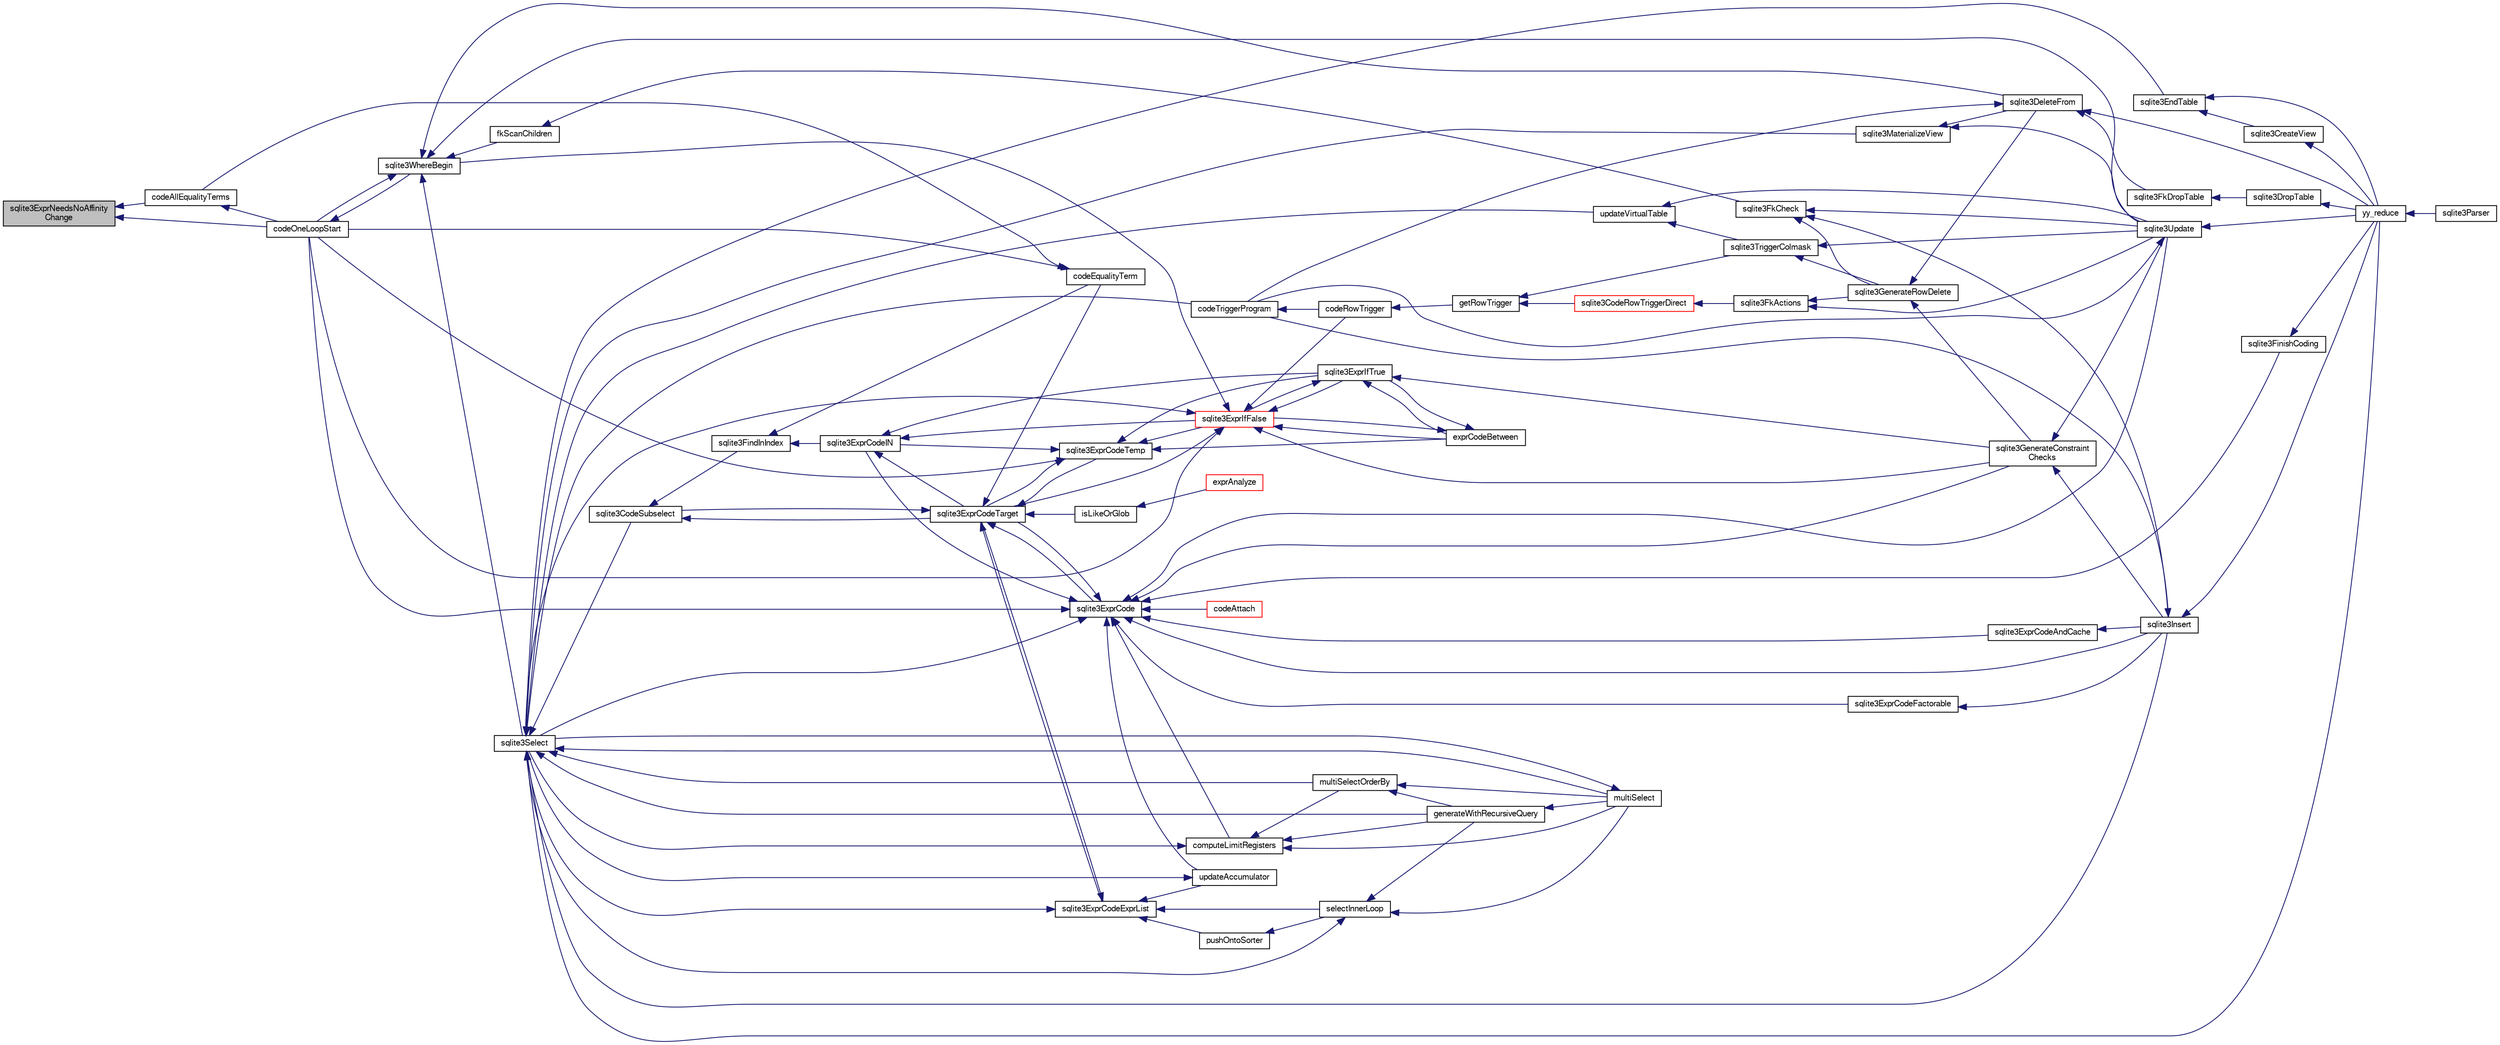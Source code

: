 digraph "sqlite3ExprNeedsNoAffinityChange"
{
  edge [fontname="FreeSans",fontsize="10",labelfontname="FreeSans",labelfontsize="10"];
  node [fontname="FreeSans",fontsize="10",shape=record];
  rankdir="LR";
  Node536755 [label="sqlite3ExprNeedsNoAffinity\lChange",height=0.2,width=0.4,color="black", fillcolor="grey75", style="filled", fontcolor="black"];
  Node536755 -> Node536756 [dir="back",color="midnightblue",fontsize="10",style="solid",fontname="FreeSans"];
  Node536756 [label="codeAllEqualityTerms",height=0.2,width=0.4,color="black", fillcolor="white", style="filled",URL="$sqlite3_8c.html#a3095598b812500a4efe41bf17cd49381"];
  Node536756 -> Node536757 [dir="back",color="midnightblue",fontsize="10",style="solid",fontname="FreeSans"];
  Node536757 [label="codeOneLoopStart",height=0.2,width=0.4,color="black", fillcolor="white", style="filled",URL="$sqlite3_8c.html#aa868875120b151c169cc79139ed6e008"];
  Node536757 -> Node536758 [dir="back",color="midnightblue",fontsize="10",style="solid",fontname="FreeSans"];
  Node536758 [label="sqlite3WhereBegin",height=0.2,width=0.4,color="black", fillcolor="white", style="filled",URL="$sqlite3_8c.html#acad049f5c9a96a8118cffd5e5ce89f7c"];
  Node536758 -> Node536759 [dir="back",color="midnightblue",fontsize="10",style="solid",fontname="FreeSans"];
  Node536759 [label="sqlite3DeleteFrom",height=0.2,width=0.4,color="black", fillcolor="white", style="filled",URL="$sqlite3_8c.html#ab9b4b45349188b49eabb23f94608a091"];
  Node536759 -> Node536760 [dir="back",color="midnightblue",fontsize="10",style="solid",fontname="FreeSans"];
  Node536760 [label="sqlite3FkDropTable",height=0.2,width=0.4,color="black", fillcolor="white", style="filled",URL="$sqlite3_8c.html#a1218c6fc74e89152ceaa4760e82f5ef9"];
  Node536760 -> Node536761 [dir="back",color="midnightblue",fontsize="10",style="solid",fontname="FreeSans"];
  Node536761 [label="sqlite3DropTable",height=0.2,width=0.4,color="black", fillcolor="white", style="filled",URL="$sqlite3_8c.html#a5534f77364b5568783c0e50db3c9defb"];
  Node536761 -> Node536762 [dir="back",color="midnightblue",fontsize="10",style="solid",fontname="FreeSans"];
  Node536762 [label="yy_reduce",height=0.2,width=0.4,color="black", fillcolor="white", style="filled",URL="$sqlite3_8c.html#a7c419a9b25711c666a9a2449ef377f14"];
  Node536762 -> Node536763 [dir="back",color="midnightblue",fontsize="10",style="solid",fontname="FreeSans"];
  Node536763 [label="sqlite3Parser",height=0.2,width=0.4,color="black", fillcolor="white", style="filled",URL="$sqlite3_8c.html#a0327d71a5fabe0b6a343d78a2602e72a"];
  Node536759 -> Node536764 [dir="back",color="midnightblue",fontsize="10",style="solid",fontname="FreeSans"];
  Node536764 [label="codeTriggerProgram",height=0.2,width=0.4,color="black", fillcolor="white", style="filled",URL="$sqlite3_8c.html#a120801f59d9281d201d2ff4b2606836e"];
  Node536764 -> Node536765 [dir="back",color="midnightblue",fontsize="10",style="solid",fontname="FreeSans"];
  Node536765 [label="codeRowTrigger",height=0.2,width=0.4,color="black", fillcolor="white", style="filled",URL="$sqlite3_8c.html#a463cea5aaaf388b560b206570a0022fc"];
  Node536765 -> Node536766 [dir="back",color="midnightblue",fontsize="10",style="solid",fontname="FreeSans"];
  Node536766 [label="getRowTrigger",height=0.2,width=0.4,color="black", fillcolor="white", style="filled",URL="$sqlite3_8c.html#a69626ef20b540d1a2b19cf56f3f45689"];
  Node536766 -> Node536767 [dir="back",color="midnightblue",fontsize="10",style="solid",fontname="FreeSans"];
  Node536767 [label="sqlite3CodeRowTriggerDirect",height=0.2,width=0.4,color="red", fillcolor="white", style="filled",URL="$sqlite3_8c.html#ad92829f9001bcf89a0299dad5a48acd4"];
  Node536767 -> Node536768 [dir="back",color="midnightblue",fontsize="10",style="solid",fontname="FreeSans"];
  Node536768 [label="sqlite3FkActions",height=0.2,width=0.4,color="black", fillcolor="white", style="filled",URL="$sqlite3_8c.html#a39159bd1623724946c22355ba7f3ef90"];
  Node536768 -> Node536769 [dir="back",color="midnightblue",fontsize="10",style="solid",fontname="FreeSans"];
  Node536769 [label="sqlite3GenerateRowDelete",height=0.2,width=0.4,color="black", fillcolor="white", style="filled",URL="$sqlite3_8c.html#a2c76cbf3027fc18fdbb8cb4cd96b77d9"];
  Node536769 -> Node536759 [dir="back",color="midnightblue",fontsize="10",style="solid",fontname="FreeSans"];
  Node536769 -> Node536770 [dir="back",color="midnightblue",fontsize="10",style="solid",fontname="FreeSans"];
  Node536770 [label="sqlite3GenerateConstraint\lChecks",height=0.2,width=0.4,color="black", fillcolor="white", style="filled",URL="$sqlite3_8c.html#aef639c1e6a0c0a67ca6e7690ad931bd2"];
  Node536770 -> Node536771 [dir="back",color="midnightblue",fontsize="10",style="solid",fontname="FreeSans"];
  Node536771 [label="sqlite3Insert",height=0.2,width=0.4,color="black", fillcolor="white", style="filled",URL="$sqlite3_8c.html#a5b17c9c2000bae6bdff8e6be48d7dc2b"];
  Node536771 -> Node536764 [dir="back",color="midnightblue",fontsize="10",style="solid",fontname="FreeSans"];
  Node536771 -> Node536762 [dir="back",color="midnightblue",fontsize="10",style="solid",fontname="FreeSans"];
  Node536770 -> Node536772 [dir="back",color="midnightblue",fontsize="10",style="solid",fontname="FreeSans"];
  Node536772 [label="sqlite3Update",height=0.2,width=0.4,color="black", fillcolor="white", style="filled",URL="$sqlite3_8c.html#ac5aa67c46e8cc8174566fabe6809fafa"];
  Node536772 -> Node536764 [dir="back",color="midnightblue",fontsize="10",style="solid",fontname="FreeSans"];
  Node536772 -> Node536762 [dir="back",color="midnightblue",fontsize="10",style="solid",fontname="FreeSans"];
  Node536768 -> Node536772 [dir="back",color="midnightblue",fontsize="10",style="solid",fontname="FreeSans"];
  Node536766 -> Node536774 [dir="back",color="midnightblue",fontsize="10",style="solid",fontname="FreeSans"];
  Node536774 [label="sqlite3TriggerColmask",height=0.2,width=0.4,color="black", fillcolor="white", style="filled",URL="$sqlite3_8c.html#acace8e99e37ae5e84ea03c65e820c540"];
  Node536774 -> Node536769 [dir="back",color="midnightblue",fontsize="10",style="solid",fontname="FreeSans"];
  Node536774 -> Node536772 [dir="back",color="midnightblue",fontsize="10",style="solid",fontname="FreeSans"];
  Node536759 -> Node536762 [dir="back",color="midnightblue",fontsize="10",style="solid",fontname="FreeSans"];
  Node536758 -> Node536775 [dir="back",color="midnightblue",fontsize="10",style="solid",fontname="FreeSans"];
  Node536775 [label="fkScanChildren",height=0.2,width=0.4,color="black", fillcolor="white", style="filled",URL="$sqlite3_8c.html#a67c9dcb484336b3155e7a82a037d4691"];
  Node536775 -> Node536776 [dir="back",color="midnightblue",fontsize="10",style="solid",fontname="FreeSans"];
  Node536776 [label="sqlite3FkCheck",height=0.2,width=0.4,color="black", fillcolor="white", style="filled",URL="$sqlite3_8c.html#aa38fb76c7d6f48f19772877a41703b92"];
  Node536776 -> Node536769 [dir="back",color="midnightblue",fontsize="10",style="solid",fontname="FreeSans"];
  Node536776 -> Node536771 [dir="back",color="midnightblue",fontsize="10",style="solid",fontname="FreeSans"];
  Node536776 -> Node536772 [dir="back",color="midnightblue",fontsize="10",style="solid",fontname="FreeSans"];
  Node536758 -> Node536777 [dir="back",color="midnightblue",fontsize="10",style="solid",fontname="FreeSans"];
  Node536777 [label="sqlite3Select",height=0.2,width=0.4,color="black", fillcolor="white", style="filled",URL="$sqlite3_8c.html#a2465ee8c956209ba4b272477b7c21a45"];
  Node536777 -> Node536778 [dir="back",color="midnightblue",fontsize="10",style="solid",fontname="FreeSans"];
  Node536778 [label="sqlite3CodeSubselect",height=0.2,width=0.4,color="black", fillcolor="white", style="filled",URL="$sqlite3_8c.html#aa69b46d2204a1d1b110107a1be12ee0c"];
  Node536778 -> Node536779 [dir="back",color="midnightblue",fontsize="10",style="solid",fontname="FreeSans"];
  Node536779 [label="sqlite3FindInIndex",height=0.2,width=0.4,color="black", fillcolor="white", style="filled",URL="$sqlite3_8c.html#af7d8c56ab0231f44bb5f87b3fafeffb2"];
  Node536779 -> Node536780 [dir="back",color="midnightblue",fontsize="10",style="solid",fontname="FreeSans"];
  Node536780 [label="sqlite3ExprCodeIN",height=0.2,width=0.4,color="black", fillcolor="white", style="filled",URL="$sqlite3_8c.html#ad9cf4f5b5ffb90c24a4a0900c8626193"];
  Node536780 -> Node536781 [dir="back",color="midnightblue",fontsize="10",style="solid",fontname="FreeSans"];
  Node536781 [label="sqlite3ExprCodeTarget",height=0.2,width=0.4,color="black", fillcolor="white", style="filled",URL="$sqlite3_8c.html#a4f308397a0a3ed299ed31aaa1ae2a293"];
  Node536781 -> Node536778 [dir="back",color="midnightblue",fontsize="10",style="solid",fontname="FreeSans"];
  Node536781 -> Node536782 [dir="back",color="midnightblue",fontsize="10",style="solid",fontname="FreeSans"];
  Node536782 [label="sqlite3ExprCodeTemp",height=0.2,width=0.4,color="black", fillcolor="white", style="filled",URL="$sqlite3_8c.html#a3bc5c1ccb3c5851847e2aeb4a84ae1fc"];
  Node536782 -> Node536780 [dir="back",color="midnightblue",fontsize="10",style="solid",fontname="FreeSans"];
  Node536782 -> Node536781 [dir="back",color="midnightblue",fontsize="10",style="solid",fontname="FreeSans"];
  Node536782 -> Node536783 [dir="back",color="midnightblue",fontsize="10",style="solid",fontname="FreeSans"];
  Node536783 [label="exprCodeBetween",height=0.2,width=0.4,color="black", fillcolor="white", style="filled",URL="$sqlite3_8c.html#abd053493214542bca8f406f42145d173"];
  Node536783 -> Node536784 [dir="back",color="midnightblue",fontsize="10",style="solid",fontname="FreeSans"];
  Node536784 [label="sqlite3ExprIfTrue",height=0.2,width=0.4,color="black", fillcolor="white", style="filled",URL="$sqlite3_8c.html#ad93a55237c23e1b743ab1f59df1a1444"];
  Node536784 -> Node536783 [dir="back",color="midnightblue",fontsize="10",style="solid",fontname="FreeSans"];
  Node536784 -> Node536785 [dir="back",color="midnightblue",fontsize="10",style="solid",fontname="FreeSans"];
  Node536785 [label="sqlite3ExprIfFalse",height=0.2,width=0.4,color="red", fillcolor="white", style="filled",URL="$sqlite3_8c.html#af97ecccb5d56e321e118414b08f65b71"];
  Node536785 -> Node536781 [dir="back",color="midnightblue",fontsize="10",style="solid",fontname="FreeSans"];
  Node536785 -> Node536783 [dir="back",color="midnightblue",fontsize="10",style="solid",fontname="FreeSans"];
  Node536785 -> Node536784 [dir="back",color="midnightblue",fontsize="10",style="solid",fontname="FreeSans"];
  Node536785 -> Node536770 [dir="back",color="midnightblue",fontsize="10",style="solid",fontname="FreeSans"];
  Node536785 -> Node536777 [dir="back",color="midnightblue",fontsize="10",style="solid",fontname="FreeSans"];
  Node536785 -> Node536765 [dir="back",color="midnightblue",fontsize="10",style="solid",fontname="FreeSans"];
  Node536785 -> Node536757 [dir="back",color="midnightblue",fontsize="10",style="solid",fontname="FreeSans"];
  Node536785 -> Node536758 [dir="back",color="midnightblue",fontsize="10",style="solid",fontname="FreeSans"];
  Node536784 -> Node536770 [dir="back",color="midnightblue",fontsize="10",style="solid",fontname="FreeSans"];
  Node536783 -> Node536785 [dir="back",color="midnightblue",fontsize="10",style="solid",fontname="FreeSans"];
  Node536782 -> Node536784 [dir="back",color="midnightblue",fontsize="10",style="solid",fontname="FreeSans"];
  Node536782 -> Node536785 [dir="back",color="midnightblue",fontsize="10",style="solid",fontname="FreeSans"];
  Node536782 -> Node536757 [dir="back",color="midnightblue",fontsize="10",style="solid",fontname="FreeSans"];
  Node536781 -> Node536799 [dir="back",color="midnightblue",fontsize="10",style="solid",fontname="FreeSans"];
  Node536799 [label="sqlite3ExprCode",height=0.2,width=0.4,color="black", fillcolor="white", style="filled",URL="$sqlite3_8c.html#a75f270fb0b111b86924cca4ea507b417"];
  Node536799 -> Node536780 [dir="back",color="midnightblue",fontsize="10",style="solid",fontname="FreeSans"];
  Node536799 -> Node536781 [dir="back",color="midnightblue",fontsize="10",style="solid",fontname="FreeSans"];
  Node536799 -> Node536800 [dir="back",color="midnightblue",fontsize="10",style="solid",fontname="FreeSans"];
  Node536800 [label="sqlite3ExprCodeFactorable",height=0.2,width=0.4,color="black", fillcolor="white", style="filled",URL="$sqlite3_8c.html#a843f7fd58eec5a683c1fd8435fcd1e84"];
  Node536800 -> Node536771 [dir="back",color="midnightblue",fontsize="10",style="solid",fontname="FreeSans"];
  Node536799 -> Node536801 [dir="back",color="midnightblue",fontsize="10",style="solid",fontname="FreeSans"];
  Node536801 [label="sqlite3ExprCodeAndCache",height=0.2,width=0.4,color="black", fillcolor="white", style="filled",URL="$sqlite3_8c.html#ae3e46527d9b7fc9cb9236d21a5e6b1d8"];
  Node536801 -> Node536771 [dir="back",color="midnightblue",fontsize="10",style="solid",fontname="FreeSans"];
  Node536799 -> Node536802 [dir="back",color="midnightblue",fontsize="10",style="solid",fontname="FreeSans"];
  Node536802 [label="codeAttach",height=0.2,width=0.4,color="red", fillcolor="white", style="filled",URL="$sqlite3_8c.html#ade4e9e30d828a19c191fdcb098676d5b"];
  Node536799 -> Node536805 [dir="back",color="midnightblue",fontsize="10",style="solid",fontname="FreeSans"];
  Node536805 [label="sqlite3FinishCoding",height=0.2,width=0.4,color="black", fillcolor="white", style="filled",URL="$sqlite3_8c.html#a651bc5b446c276c092705856d995b278"];
  Node536805 -> Node536762 [dir="back",color="midnightblue",fontsize="10",style="solid",fontname="FreeSans"];
  Node536799 -> Node536771 [dir="back",color="midnightblue",fontsize="10",style="solid",fontname="FreeSans"];
  Node536799 -> Node536770 [dir="back",color="midnightblue",fontsize="10",style="solid",fontname="FreeSans"];
  Node536799 -> Node536806 [dir="back",color="midnightblue",fontsize="10",style="solid",fontname="FreeSans"];
  Node536806 [label="computeLimitRegisters",height=0.2,width=0.4,color="black", fillcolor="white", style="filled",URL="$sqlite3_8c.html#ae9d37055e4905929b6f6cda5461e2f37"];
  Node536806 -> Node536807 [dir="back",color="midnightblue",fontsize="10",style="solid",fontname="FreeSans"];
  Node536807 [label="generateWithRecursiveQuery",height=0.2,width=0.4,color="black", fillcolor="white", style="filled",URL="$sqlite3_8c.html#ade2c3663fa9c3b9676507984b9483942"];
  Node536807 -> Node536808 [dir="back",color="midnightblue",fontsize="10",style="solid",fontname="FreeSans"];
  Node536808 [label="multiSelect",height=0.2,width=0.4,color="black", fillcolor="white", style="filled",URL="$sqlite3_8c.html#a6456c61f3d9b2389738753cedfa24fa7"];
  Node536808 -> Node536777 [dir="back",color="midnightblue",fontsize="10",style="solid",fontname="FreeSans"];
  Node536806 -> Node536808 [dir="back",color="midnightblue",fontsize="10",style="solid",fontname="FreeSans"];
  Node536806 -> Node536809 [dir="back",color="midnightblue",fontsize="10",style="solid",fontname="FreeSans"];
  Node536809 [label="multiSelectOrderBy",height=0.2,width=0.4,color="black", fillcolor="white", style="filled",URL="$sqlite3_8c.html#afcdb8488c6f4dfdadaf9f04bca35b808"];
  Node536809 -> Node536807 [dir="back",color="midnightblue",fontsize="10",style="solid",fontname="FreeSans"];
  Node536809 -> Node536808 [dir="back",color="midnightblue",fontsize="10",style="solid",fontname="FreeSans"];
  Node536806 -> Node536777 [dir="back",color="midnightblue",fontsize="10",style="solid",fontname="FreeSans"];
  Node536799 -> Node536810 [dir="back",color="midnightblue",fontsize="10",style="solid",fontname="FreeSans"];
  Node536810 [label="updateAccumulator",height=0.2,width=0.4,color="black", fillcolor="white", style="filled",URL="$sqlite3_8c.html#a1681660dd3ecd50c8727d6e56a537bd9"];
  Node536810 -> Node536777 [dir="back",color="midnightblue",fontsize="10",style="solid",fontname="FreeSans"];
  Node536799 -> Node536777 [dir="back",color="midnightblue",fontsize="10",style="solid",fontname="FreeSans"];
  Node536799 -> Node536772 [dir="back",color="midnightblue",fontsize="10",style="solid",fontname="FreeSans"];
  Node536799 -> Node536757 [dir="back",color="midnightblue",fontsize="10",style="solid",fontname="FreeSans"];
  Node536781 -> Node536811 [dir="back",color="midnightblue",fontsize="10",style="solid",fontname="FreeSans"];
  Node536811 [label="sqlite3ExprCodeExprList",height=0.2,width=0.4,color="black", fillcolor="white", style="filled",URL="$sqlite3_8c.html#a05b2b3dc3de7565de24eb3a2ff4e9566"];
  Node536811 -> Node536781 [dir="back",color="midnightblue",fontsize="10",style="solid",fontname="FreeSans"];
  Node536811 -> Node536812 [dir="back",color="midnightblue",fontsize="10",style="solid",fontname="FreeSans"];
  Node536812 [label="pushOntoSorter",height=0.2,width=0.4,color="black", fillcolor="white", style="filled",URL="$sqlite3_8c.html#a4555397beb584a386e7739cf022a6651"];
  Node536812 -> Node536813 [dir="back",color="midnightblue",fontsize="10",style="solid",fontname="FreeSans"];
  Node536813 [label="selectInnerLoop",height=0.2,width=0.4,color="black", fillcolor="white", style="filled",URL="$sqlite3_8c.html#ababe0933661ebe67eb0e6074bb1fd411"];
  Node536813 -> Node536807 [dir="back",color="midnightblue",fontsize="10",style="solid",fontname="FreeSans"];
  Node536813 -> Node536808 [dir="back",color="midnightblue",fontsize="10",style="solid",fontname="FreeSans"];
  Node536813 -> Node536777 [dir="back",color="midnightblue",fontsize="10",style="solid",fontname="FreeSans"];
  Node536811 -> Node536813 [dir="back",color="midnightblue",fontsize="10",style="solid",fontname="FreeSans"];
  Node536811 -> Node536810 [dir="back",color="midnightblue",fontsize="10",style="solid",fontname="FreeSans"];
  Node536811 -> Node536777 [dir="back",color="midnightblue",fontsize="10",style="solid",fontname="FreeSans"];
  Node536781 -> Node536814 [dir="back",color="midnightblue",fontsize="10",style="solid",fontname="FreeSans"];
  Node536814 [label="isLikeOrGlob",height=0.2,width=0.4,color="black", fillcolor="white", style="filled",URL="$sqlite3_8c.html#a6c38e495198bf8976f68d1a6ebd74a50"];
  Node536814 -> Node536815 [dir="back",color="midnightblue",fontsize="10",style="solid",fontname="FreeSans"];
  Node536815 [label="exprAnalyze",height=0.2,width=0.4,color="red", fillcolor="white", style="filled",URL="$sqlite3_8c.html#acb10e48c9a4184a4edd9bfd5b14ad0b7"];
  Node536781 -> Node536823 [dir="back",color="midnightblue",fontsize="10",style="solid",fontname="FreeSans"];
  Node536823 [label="codeEqualityTerm",height=0.2,width=0.4,color="black", fillcolor="white", style="filled",URL="$sqlite3_8c.html#ad88a57073f031452c9843e97f15acc47"];
  Node536823 -> Node536756 [dir="back",color="midnightblue",fontsize="10",style="solid",fontname="FreeSans"];
  Node536823 -> Node536757 [dir="back",color="midnightblue",fontsize="10",style="solid",fontname="FreeSans"];
  Node536780 -> Node536784 [dir="back",color="midnightblue",fontsize="10",style="solid",fontname="FreeSans"];
  Node536780 -> Node536785 [dir="back",color="midnightblue",fontsize="10",style="solid",fontname="FreeSans"];
  Node536779 -> Node536823 [dir="back",color="midnightblue",fontsize="10",style="solid",fontname="FreeSans"];
  Node536778 -> Node536781 [dir="back",color="midnightblue",fontsize="10",style="solid",fontname="FreeSans"];
  Node536777 -> Node536791 [dir="back",color="midnightblue",fontsize="10",style="solid",fontname="FreeSans"];
  Node536791 [label="sqlite3EndTable",height=0.2,width=0.4,color="black", fillcolor="white", style="filled",URL="$sqlite3_8c.html#a7b5f2c66c0f0b6f819d970ca389768b0"];
  Node536791 -> Node536792 [dir="back",color="midnightblue",fontsize="10",style="solid",fontname="FreeSans"];
  Node536792 [label="sqlite3CreateView",height=0.2,width=0.4,color="black", fillcolor="white", style="filled",URL="$sqlite3_8c.html#a9d85cb00ff71dee5cd9a019503a6982e"];
  Node536792 -> Node536762 [dir="back",color="midnightblue",fontsize="10",style="solid",fontname="FreeSans"];
  Node536791 -> Node536762 [dir="back",color="midnightblue",fontsize="10",style="solid",fontname="FreeSans"];
  Node536777 -> Node536824 [dir="back",color="midnightblue",fontsize="10",style="solid",fontname="FreeSans"];
  Node536824 [label="sqlite3MaterializeView",height=0.2,width=0.4,color="black", fillcolor="white", style="filled",URL="$sqlite3_8c.html#a4557984b0b75f998fb0c3f231c9b1def"];
  Node536824 -> Node536759 [dir="back",color="midnightblue",fontsize="10",style="solid",fontname="FreeSans"];
  Node536824 -> Node536772 [dir="back",color="midnightblue",fontsize="10",style="solid",fontname="FreeSans"];
  Node536777 -> Node536771 [dir="back",color="midnightblue",fontsize="10",style="solid",fontname="FreeSans"];
  Node536777 -> Node536807 [dir="back",color="midnightblue",fontsize="10",style="solid",fontname="FreeSans"];
  Node536777 -> Node536808 [dir="back",color="midnightblue",fontsize="10",style="solid",fontname="FreeSans"];
  Node536777 -> Node536809 [dir="back",color="midnightblue",fontsize="10",style="solid",fontname="FreeSans"];
  Node536777 -> Node536764 [dir="back",color="midnightblue",fontsize="10",style="solid",fontname="FreeSans"];
  Node536777 -> Node536825 [dir="back",color="midnightblue",fontsize="10",style="solid",fontname="FreeSans"];
  Node536825 [label="updateVirtualTable",height=0.2,width=0.4,color="black", fillcolor="white", style="filled",URL="$sqlite3_8c.html#a740220531db9293c39a2cdd7da3f74e1"];
  Node536825 -> Node536774 [dir="back",color="midnightblue",fontsize="10",style="solid",fontname="FreeSans"];
  Node536825 -> Node536772 [dir="back",color="midnightblue",fontsize="10",style="solid",fontname="FreeSans"];
  Node536777 -> Node536762 [dir="back",color="midnightblue",fontsize="10",style="solid",fontname="FreeSans"];
  Node536758 -> Node536772 [dir="back",color="midnightblue",fontsize="10",style="solid",fontname="FreeSans"];
  Node536758 -> Node536757 [dir="back",color="midnightblue",fontsize="10",style="solid",fontname="FreeSans"];
  Node536755 -> Node536757 [dir="back",color="midnightblue",fontsize="10",style="solid",fontname="FreeSans"];
}
